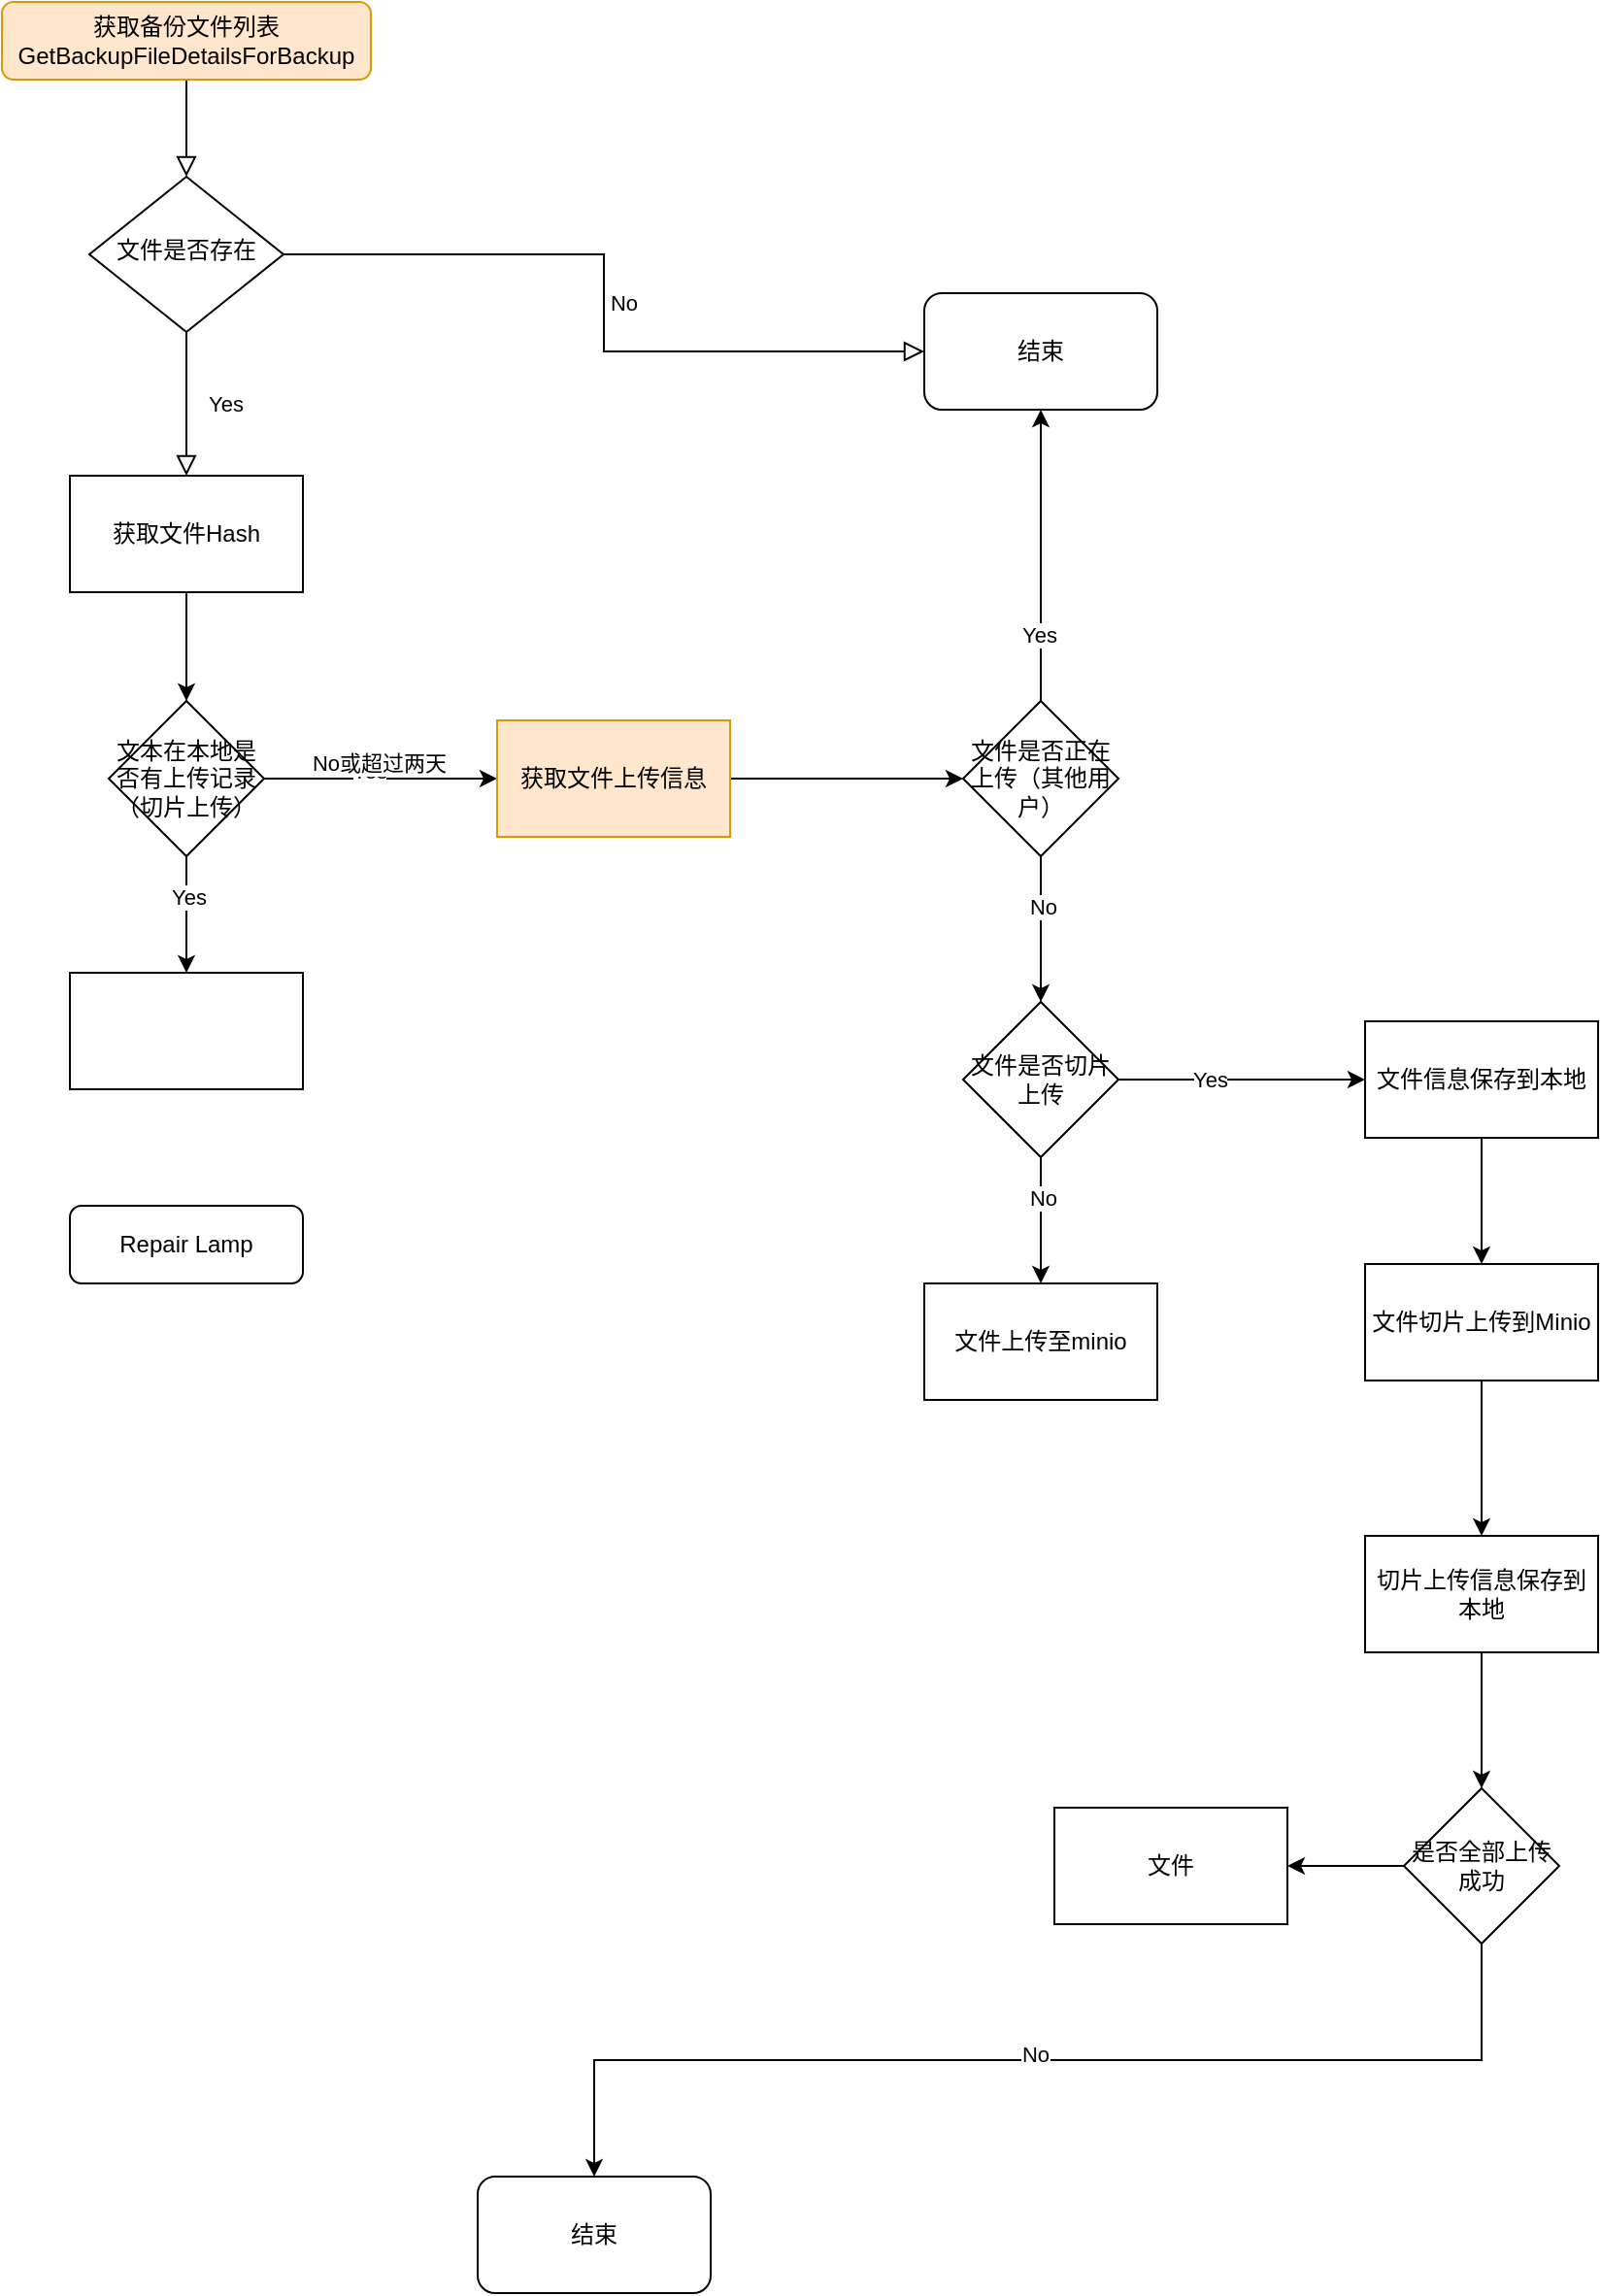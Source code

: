<mxfile version="22.1.4" type="github">
  <diagram id="C5RBs43oDa-KdzZeNtuy" name="Page-1">
    <mxGraphModel dx="1434" dy="746" grid="1" gridSize="10" guides="1" tooltips="1" connect="1" arrows="1" fold="1" page="1" pageScale="1" pageWidth="827" pageHeight="1169" math="0" shadow="0">
      <root>
        <mxCell id="WIyWlLk6GJQsqaUBKTNV-0" />
        <mxCell id="WIyWlLk6GJQsqaUBKTNV-1" parent="WIyWlLk6GJQsqaUBKTNV-0" />
        <mxCell id="WIyWlLk6GJQsqaUBKTNV-2" value="" style="rounded=0;html=1;jettySize=auto;orthogonalLoop=1;fontSize=11;endArrow=block;endFill=0;endSize=8;strokeWidth=1;shadow=0;labelBackgroundColor=none;edgeStyle=orthogonalEdgeStyle;" parent="WIyWlLk6GJQsqaUBKTNV-1" source="WIyWlLk6GJQsqaUBKTNV-3" target="WIyWlLk6GJQsqaUBKTNV-6" edge="1">
          <mxGeometry relative="1" as="geometry" />
        </mxCell>
        <mxCell id="WIyWlLk6GJQsqaUBKTNV-3" value="获取备份文件列表&lt;br&gt;GetBackupFileDetailsForBackup" style="rounded=1;whiteSpace=wrap;html=1;fontSize=12;glass=0;strokeWidth=1;shadow=0;fillColor=#ffe6cc;strokeColor=#d79b00;" parent="WIyWlLk6GJQsqaUBKTNV-1" vertex="1">
          <mxGeometry x="125" y="80" width="190" height="40" as="geometry" />
        </mxCell>
        <mxCell id="WIyWlLk6GJQsqaUBKTNV-4" value="Yes" style="rounded=0;html=1;jettySize=auto;orthogonalLoop=1;fontSize=11;endArrow=block;endFill=0;endSize=8;strokeWidth=1;shadow=0;labelBackgroundColor=none;edgeStyle=orthogonalEdgeStyle;entryX=0.5;entryY=0;entryDx=0;entryDy=0;" parent="WIyWlLk6GJQsqaUBKTNV-1" source="WIyWlLk6GJQsqaUBKTNV-6" target="ZG5lGcymZpSrPfX8MShE-1" edge="1">
          <mxGeometry y="20" relative="1" as="geometry">
            <mxPoint as="offset" />
            <mxPoint x="220" y="290" as="targetPoint" />
          </mxGeometry>
        </mxCell>
        <mxCell id="WIyWlLk6GJQsqaUBKTNV-5" value="No" style="edgeStyle=orthogonalEdgeStyle;rounded=0;html=1;jettySize=auto;orthogonalLoop=1;fontSize=11;endArrow=block;endFill=0;endSize=8;strokeWidth=1;shadow=0;labelBackgroundColor=none;entryX=0;entryY=0.5;entryDx=0;entryDy=0;" parent="WIyWlLk6GJQsqaUBKTNV-1" source="WIyWlLk6GJQsqaUBKTNV-6" target="ZG5lGcymZpSrPfX8MShE-0" edge="1">
          <mxGeometry y="10" relative="1" as="geometry">
            <mxPoint as="offset" />
            <mxPoint x="320" y="210" as="targetPoint" />
          </mxGeometry>
        </mxCell>
        <mxCell id="WIyWlLk6GJQsqaUBKTNV-6" value="文件是否存在" style="rhombus;whiteSpace=wrap;html=1;shadow=0;fontFamily=Helvetica;fontSize=12;align=center;strokeWidth=1;spacing=6;spacingTop=-4;" parent="WIyWlLk6GJQsqaUBKTNV-1" vertex="1">
          <mxGeometry x="170" y="170" width="100" height="80" as="geometry" />
        </mxCell>
        <mxCell id="WIyWlLk6GJQsqaUBKTNV-11" value="Repair Lamp" style="rounded=1;whiteSpace=wrap;html=1;fontSize=12;glass=0;strokeWidth=1;shadow=0;" parent="WIyWlLk6GJQsqaUBKTNV-1" vertex="1">
          <mxGeometry x="160" y="700" width="120" height="40" as="geometry" />
        </mxCell>
        <mxCell id="ZG5lGcymZpSrPfX8MShE-0" value="结束" style="rounded=1;whiteSpace=wrap;html=1;" vertex="1" parent="WIyWlLk6GJQsqaUBKTNV-1">
          <mxGeometry x="600" y="230" width="120" height="60" as="geometry" />
        </mxCell>
        <mxCell id="ZG5lGcymZpSrPfX8MShE-3" value="" style="edgeStyle=orthogonalEdgeStyle;rounded=0;orthogonalLoop=1;jettySize=auto;html=1;" edge="1" parent="WIyWlLk6GJQsqaUBKTNV-1" source="ZG5lGcymZpSrPfX8MShE-1" target="ZG5lGcymZpSrPfX8MShE-2">
          <mxGeometry relative="1" as="geometry" />
        </mxCell>
        <mxCell id="ZG5lGcymZpSrPfX8MShE-1" value="获取文件Hash" style="rounded=0;whiteSpace=wrap;html=1;" vertex="1" parent="WIyWlLk6GJQsqaUBKTNV-1">
          <mxGeometry x="160" y="324" width="120" height="60" as="geometry" />
        </mxCell>
        <mxCell id="ZG5lGcymZpSrPfX8MShE-5" value="" style="edgeStyle=orthogonalEdgeStyle;rounded=0;orthogonalLoop=1;jettySize=auto;html=1;" edge="1" parent="WIyWlLk6GJQsqaUBKTNV-1" source="ZG5lGcymZpSrPfX8MShE-2" target="ZG5lGcymZpSrPfX8MShE-4">
          <mxGeometry relative="1" as="geometry" />
        </mxCell>
        <mxCell id="ZG5lGcymZpSrPfX8MShE-8" value="Yes" style="edgeLabel;html=1;align=center;verticalAlign=middle;resizable=0;points=[];" vertex="1" connectable="0" parent="ZG5lGcymZpSrPfX8MShE-5">
          <mxGeometry x="-0.106" y="4" relative="1" as="geometry">
            <mxPoint as="offset" />
          </mxGeometry>
        </mxCell>
        <mxCell id="ZG5lGcymZpSrPfX8MShE-28" value="No或超过两天" style="edgeLabel;html=1;align=center;verticalAlign=middle;resizable=0;points=[];" vertex="1" connectable="0" parent="ZG5lGcymZpSrPfX8MShE-5">
          <mxGeometry x="-0.017" y="8" relative="1" as="geometry">
            <mxPoint as="offset" />
          </mxGeometry>
        </mxCell>
        <mxCell id="ZG5lGcymZpSrPfX8MShE-29" style="edgeStyle=orthogonalEdgeStyle;rounded=0;orthogonalLoop=1;jettySize=auto;html=1;exitX=0.5;exitY=1;exitDx=0;exitDy=0;entryX=0.5;entryY=0;entryDx=0;entryDy=0;" edge="1" parent="WIyWlLk6GJQsqaUBKTNV-1" source="ZG5lGcymZpSrPfX8MShE-2" target="ZG5lGcymZpSrPfX8MShE-6">
          <mxGeometry relative="1" as="geometry" />
        </mxCell>
        <mxCell id="ZG5lGcymZpSrPfX8MShE-30" value="Yes" style="edgeLabel;html=1;align=center;verticalAlign=middle;resizable=0;points=[];" vertex="1" connectable="0" parent="ZG5lGcymZpSrPfX8MShE-29">
          <mxGeometry x="-0.3" y="1" relative="1" as="geometry">
            <mxPoint as="offset" />
          </mxGeometry>
        </mxCell>
        <mxCell id="ZG5lGcymZpSrPfX8MShE-2" value="文本在本地是否有上传记录&lt;br&gt;（切片上传）" style="rhombus;whiteSpace=wrap;html=1;" vertex="1" parent="WIyWlLk6GJQsqaUBKTNV-1">
          <mxGeometry x="180" y="440" width="80" height="80" as="geometry" />
        </mxCell>
        <mxCell id="ZG5lGcymZpSrPfX8MShE-22" value="" style="edgeStyle=orthogonalEdgeStyle;rounded=0;orthogonalLoop=1;jettySize=auto;html=1;" edge="1" parent="WIyWlLk6GJQsqaUBKTNV-1" source="ZG5lGcymZpSrPfX8MShE-4" target="ZG5lGcymZpSrPfX8MShE-21">
          <mxGeometry relative="1" as="geometry" />
        </mxCell>
        <mxCell id="ZG5lGcymZpSrPfX8MShE-4" value="获取文件上传信息" style="whiteSpace=wrap;html=1;fillColor=#ffe6cc;strokeColor=#d79b00;" vertex="1" parent="WIyWlLk6GJQsqaUBKTNV-1">
          <mxGeometry x="380" y="450" width="120" height="60" as="geometry" />
        </mxCell>
        <mxCell id="ZG5lGcymZpSrPfX8MShE-6" value="" style="whiteSpace=wrap;html=1;" vertex="1" parent="WIyWlLk6GJQsqaUBKTNV-1">
          <mxGeometry x="160" y="580" width="120" height="60" as="geometry" />
        </mxCell>
        <mxCell id="ZG5lGcymZpSrPfX8MShE-15" value="" style="edgeStyle=orthogonalEdgeStyle;rounded=0;orthogonalLoop=1;jettySize=auto;html=1;" edge="1" parent="WIyWlLk6GJQsqaUBKTNV-1" source="ZG5lGcymZpSrPfX8MShE-12" target="ZG5lGcymZpSrPfX8MShE-14">
          <mxGeometry relative="1" as="geometry" />
        </mxCell>
        <mxCell id="ZG5lGcymZpSrPfX8MShE-18" value="Yes" style="edgeLabel;html=1;align=center;verticalAlign=middle;resizable=0;points=[];" vertex="1" connectable="0" parent="ZG5lGcymZpSrPfX8MShE-15">
          <mxGeometry x="-0.267" relative="1" as="geometry">
            <mxPoint as="offset" />
          </mxGeometry>
        </mxCell>
        <mxCell id="ZG5lGcymZpSrPfX8MShE-17" value="" style="edgeStyle=orthogonalEdgeStyle;rounded=0;orthogonalLoop=1;jettySize=auto;html=1;" edge="1" parent="WIyWlLk6GJQsqaUBKTNV-1" source="ZG5lGcymZpSrPfX8MShE-12" target="ZG5lGcymZpSrPfX8MShE-16">
          <mxGeometry relative="1" as="geometry" />
        </mxCell>
        <mxCell id="ZG5lGcymZpSrPfX8MShE-19" value="No" style="edgeLabel;html=1;align=center;verticalAlign=middle;resizable=0;points=[];" vertex="1" connectable="0" parent="ZG5lGcymZpSrPfX8MShE-17">
          <mxGeometry x="-0.367" y="1" relative="1" as="geometry">
            <mxPoint as="offset" />
          </mxGeometry>
        </mxCell>
        <mxCell id="ZG5lGcymZpSrPfX8MShE-12" value="文件是否切片上传" style="rhombus;whiteSpace=wrap;html=1;" vertex="1" parent="WIyWlLk6GJQsqaUBKTNV-1">
          <mxGeometry x="620" y="595" width="80" height="80" as="geometry" />
        </mxCell>
        <mxCell id="ZG5lGcymZpSrPfX8MShE-32" value="" style="edgeStyle=orthogonalEdgeStyle;rounded=0;orthogonalLoop=1;jettySize=auto;html=1;" edge="1" parent="WIyWlLk6GJQsqaUBKTNV-1" source="ZG5lGcymZpSrPfX8MShE-14" target="ZG5lGcymZpSrPfX8MShE-31">
          <mxGeometry relative="1" as="geometry" />
        </mxCell>
        <mxCell id="ZG5lGcymZpSrPfX8MShE-14" value="文件信息保存到本地" style="whiteSpace=wrap;html=1;" vertex="1" parent="WIyWlLk6GJQsqaUBKTNV-1">
          <mxGeometry x="827" y="605" width="120" height="60" as="geometry" />
        </mxCell>
        <mxCell id="ZG5lGcymZpSrPfX8MShE-16" value="文件上传至minio" style="whiteSpace=wrap;html=1;" vertex="1" parent="WIyWlLk6GJQsqaUBKTNV-1">
          <mxGeometry x="600" y="740" width="120" height="60" as="geometry" />
        </mxCell>
        <mxCell id="ZG5lGcymZpSrPfX8MShE-23" style="edgeStyle=orthogonalEdgeStyle;rounded=0;orthogonalLoop=1;jettySize=auto;html=1;exitX=0.5;exitY=0;exitDx=0;exitDy=0;entryX=0.5;entryY=1;entryDx=0;entryDy=0;" edge="1" parent="WIyWlLk6GJQsqaUBKTNV-1" source="ZG5lGcymZpSrPfX8MShE-21" target="ZG5lGcymZpSrPfX8MShE-0">
          <mxGeometry relative="1" as="geometry" />
        </mxCell>
        <mxCell id="ZG5lGcymZpSrPfX8MShE-25" value="Yes" style="edgeLabel;html=1;align=center;verticalAlign=middle;resizable=0;points=[];" vertex="1" connectable="0" parent="ZG5lGcymZpSrPfX8MShE-23">
          <mxGeometry x="-0.547" y="1" relative="1" as="geometry">
            <mxPoint as="offset" />
          </mxGeometry>
        </mxCell>
        <mxCell id="ZG5lGcymZpSrPfX8MShE-24" style="edgeStyle=orthogonalEdgeStyle;rounded=0;orthogonalLoop=1;jettySize=auto;html=1;exitX=0.5;exitY=1;exitDx=0;exitDy=0;entryX=0.5;entryY=0;entryDx=0;entryDy=0;" edge="1" parent="WIyWlLk6GJQsqaUBKTNV-1" source="ZG5lGcymZpSrPfX8MShE-21" target="ZG5lGcymZpSrPfX8MShE-12">
          <mxGeometry relative="1" as="geometry" />
        </mxCell>
        <mxCell id="ZG5lGcymZpSrPfX8MShE-26" value="No" style="edgeLabel;html=1;align=center;verticalAlign=middle;resizable=0;points=[];" vertex="1" connectable="0" parent="ZG5lGcymZpSrPfX8MShE-24">
          <mxGeometry x="-0.307" y="1" relative="1" as="geometry">
            <mxPoint as="offset" />
          </mxGeometry>
        </mxCell>
        <mxCell id="ZG5lGcymZpSrPfX8MShE-21" value="文件是否正在上传（其他用户）" style="rhombus;whiteSpace=wrap;html=1;" vertex="1" parent="WIyWlLk6GJQsqaUBKTNV-1">
          <mxGeometry x="620" y="440" width="80" height="80" as="geometry" />
        </mxCell>
        <mxCell id="ZG5lGcymZpSrPfX8MShE-34" value="" style="edgeStyle=orthogonalEdgeStyle;rounded=0;orthogonalLoop=1;jettySize=auto;html=1;" edge="1" parent="WIyWlLk6GJQsqaUBKTNV-1" source="ZG5lGcymZpSrPfX8MShE-31" target="ZG5lGcymZpSrPfX8MShE-33">
          <mxGeometry relative="1" as="geometry" />
        </mxCell>
        <mxCell id="ZG5lGcymZpSrPfX8MShE-31" value="文件切片上传到Minio" style="whiteSpace=wrap;html=1;" vertex="1" parent="WIyWlLk6GJQsqaUBKTNV-1">
          <mxGeometry x="827" y="730" width="120" height="60" as="geometry" />
        </mxCell>
        <mxCell id="ZG5lGcymZpSrPfX8MShE-36" value="" style="edgeStyle=orthogonalEdgeStyle;rounded=0;orthogonalLoop=1;jettySize=auto;html=1;" edge="1" parent="WIyWlLk6GJQsqaUBKTNV-1" source="ZG5lGcymZpSrPfX8MShE-33" target="ZG5lGcymZpSrPfX8MShE-35">
          <mxGeometry relative="1" as="geometry" />
        </mxCell>
        <mxCell id="ZG5lGcymZpSrPfX8MShE-33" value="切片上传信息保存到本地" style="whiteSpace=wrap;html=1;" vertex="1" parent="WIyWlLk6GJQsqaUBKTNV-1">
          <mxGeometry x="827" y="870" width="120" height="60" as="geometry" />
        </mxCell>
        <mxCell id="ZG5lGcymZpSrPfX8MShE-38" style="edgeStyle=orthogonalEdgeStyle;rounded=0;orthogonalLoop=1;jettySize=auto;html=1;exitX=0.5;exitY=1;exitDx=0;exitDy=0;" edge="1" parent="WIyWlLk6GJQsqaUBKTNV-1" source="ZG5lGcymZpSrPfX8MShE-35" target="ZG5lGcymZpSrPfX8MShE-37">
          <mxGeometry relative="1" as="geometry" />
        </mxCell>
        <mxCell id="ZG5lGcymZpSrPfX8MShE-39" value="No" style="edgeLabel;html=1;align=center;verticalAlign=middle;resizable=0;points=[];" vertex="1" connectable="0" parent="ZG5lGcymZpSrPfX8MShE-38">
          <mxGeometry x="0.005" y="-3" relative="1" as="geometry">
            <mxPoint as="offset" />
          </mxGeometry>
        </mxCell>
        <mxCell id="ZG5lGcymZpSrPfX8MShE-41" value="" style="edgeStyle=orthogonalEdgeStyle;rounded=0;orthogonalLoop=1;jettySize=auto;html=1;" edge="1" parent="WIyWlLk6GJQsqaUBKTNV-1" source="ZG5lGcymZpSrPfX8MShE-35" target="ZG5lGcymZpSrPfX8MShE-40">
          <mxGeometry relative="1" as="geometry" />
        </mxCell>
        <mxCell id="ZG5lGcymZpSrPfX8MShE-35" value="是否全部上传成功" style="rhombus;whiteSpace=wrap;html=1;" vertex="1" parent="WIyWlLk6GJQsqaUBKTNV-1">
          <mxGeometry x="847" y="1000" width="80" height="80" as="geometry" />
        </mxCell>
        <mxCell id="ZG5lGcymZpSrPfX8MShE-37" value="结束" style="rounded=1;whiteSpace=wrap;html=1;" vertex="1" parent="WIyWlLk6GJQsqaUBKTNV-1">
          <mxGeometry x="370" y="1200" width="120" height="60" as="geometry" />
        </mxCell>
        <mxCell id="ZG5lGcymZpSrPfX8MShE-40" value="文件" style="whiteSpace=wrap;html=1;" vertex="1" parent="WIyWlLk6GJQsqaUBKTNV-1">
          <mxGeometry x="667" y="1010" width="120" height="60" as="geometry" />
        </mxCell>
      </root>
    </mxGraphModel>
  </diagram>
</mxfile>
